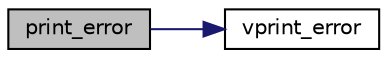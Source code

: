 digraph "print_error"
{
 // LATEX_PDF_SIZE
  edge [fontname="Helvetica",fontsize="10",labelfontname="Helvetica",labelfontsize="10"];
  node [fontname="Helvetica",fontsize="10",shape=record];
  rankdir="LR";
  Node1 [label="print_error",height=0.2,width=0.4,color="black", fillcolor="grey75", style="filled", fontcolor="black",tooltip=" "];
  Node1 -> Node2 [color="midnightblue",fontsize="10",style="solid",fontname="Helvetica"];
  Node2 [label="vprint_error",height=0.2,width=0.4,color="black", fillcolor="white", style="filled",URL="$cmocka_8c.html#a8dcbfb149d07cfb73744663aa388872b",tooltip=" "];
}
